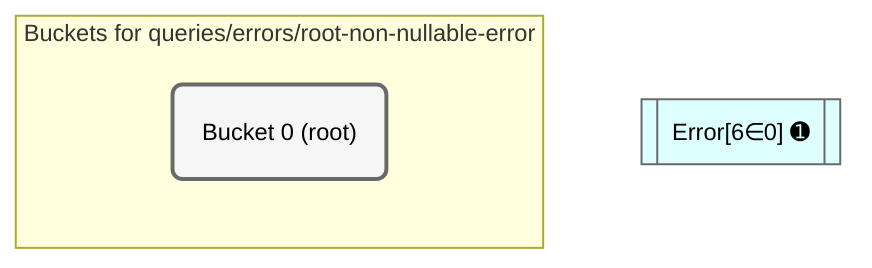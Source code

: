 %%{init: {'themeVariables': { 'fontSize': '12px'}}}%%
graph TD
    classDef path fill:#eee,stroke:#000,color:#000
    classDef plan fill:#fff,stroke-width:1px,color:#000
    classDef itemplan fill:#fff,stroke-width:2px,color:#000
    classDef unbatchedplan fill:#dff,stroke-width:1px,color:#000
    classDef sideeffectplan fill:#fcc,stroke-width:2px,color:#000
    classDef bucket fill:#f6f6f6,color:#000,stroke-width:2px,text-align:left

    subgraph "Buckets for queries/errors/root-non-nullable-error"
    Bucket0("Bucket 0 (root)"):::bucket
    end

    %% plan dependencies
    Error6[["Error[6∈0] ➊"]]:::unbatchedplan

    %% define steps
    classDef bucket0 stroke:#696969
    class Bucket0,Error6 bucket0